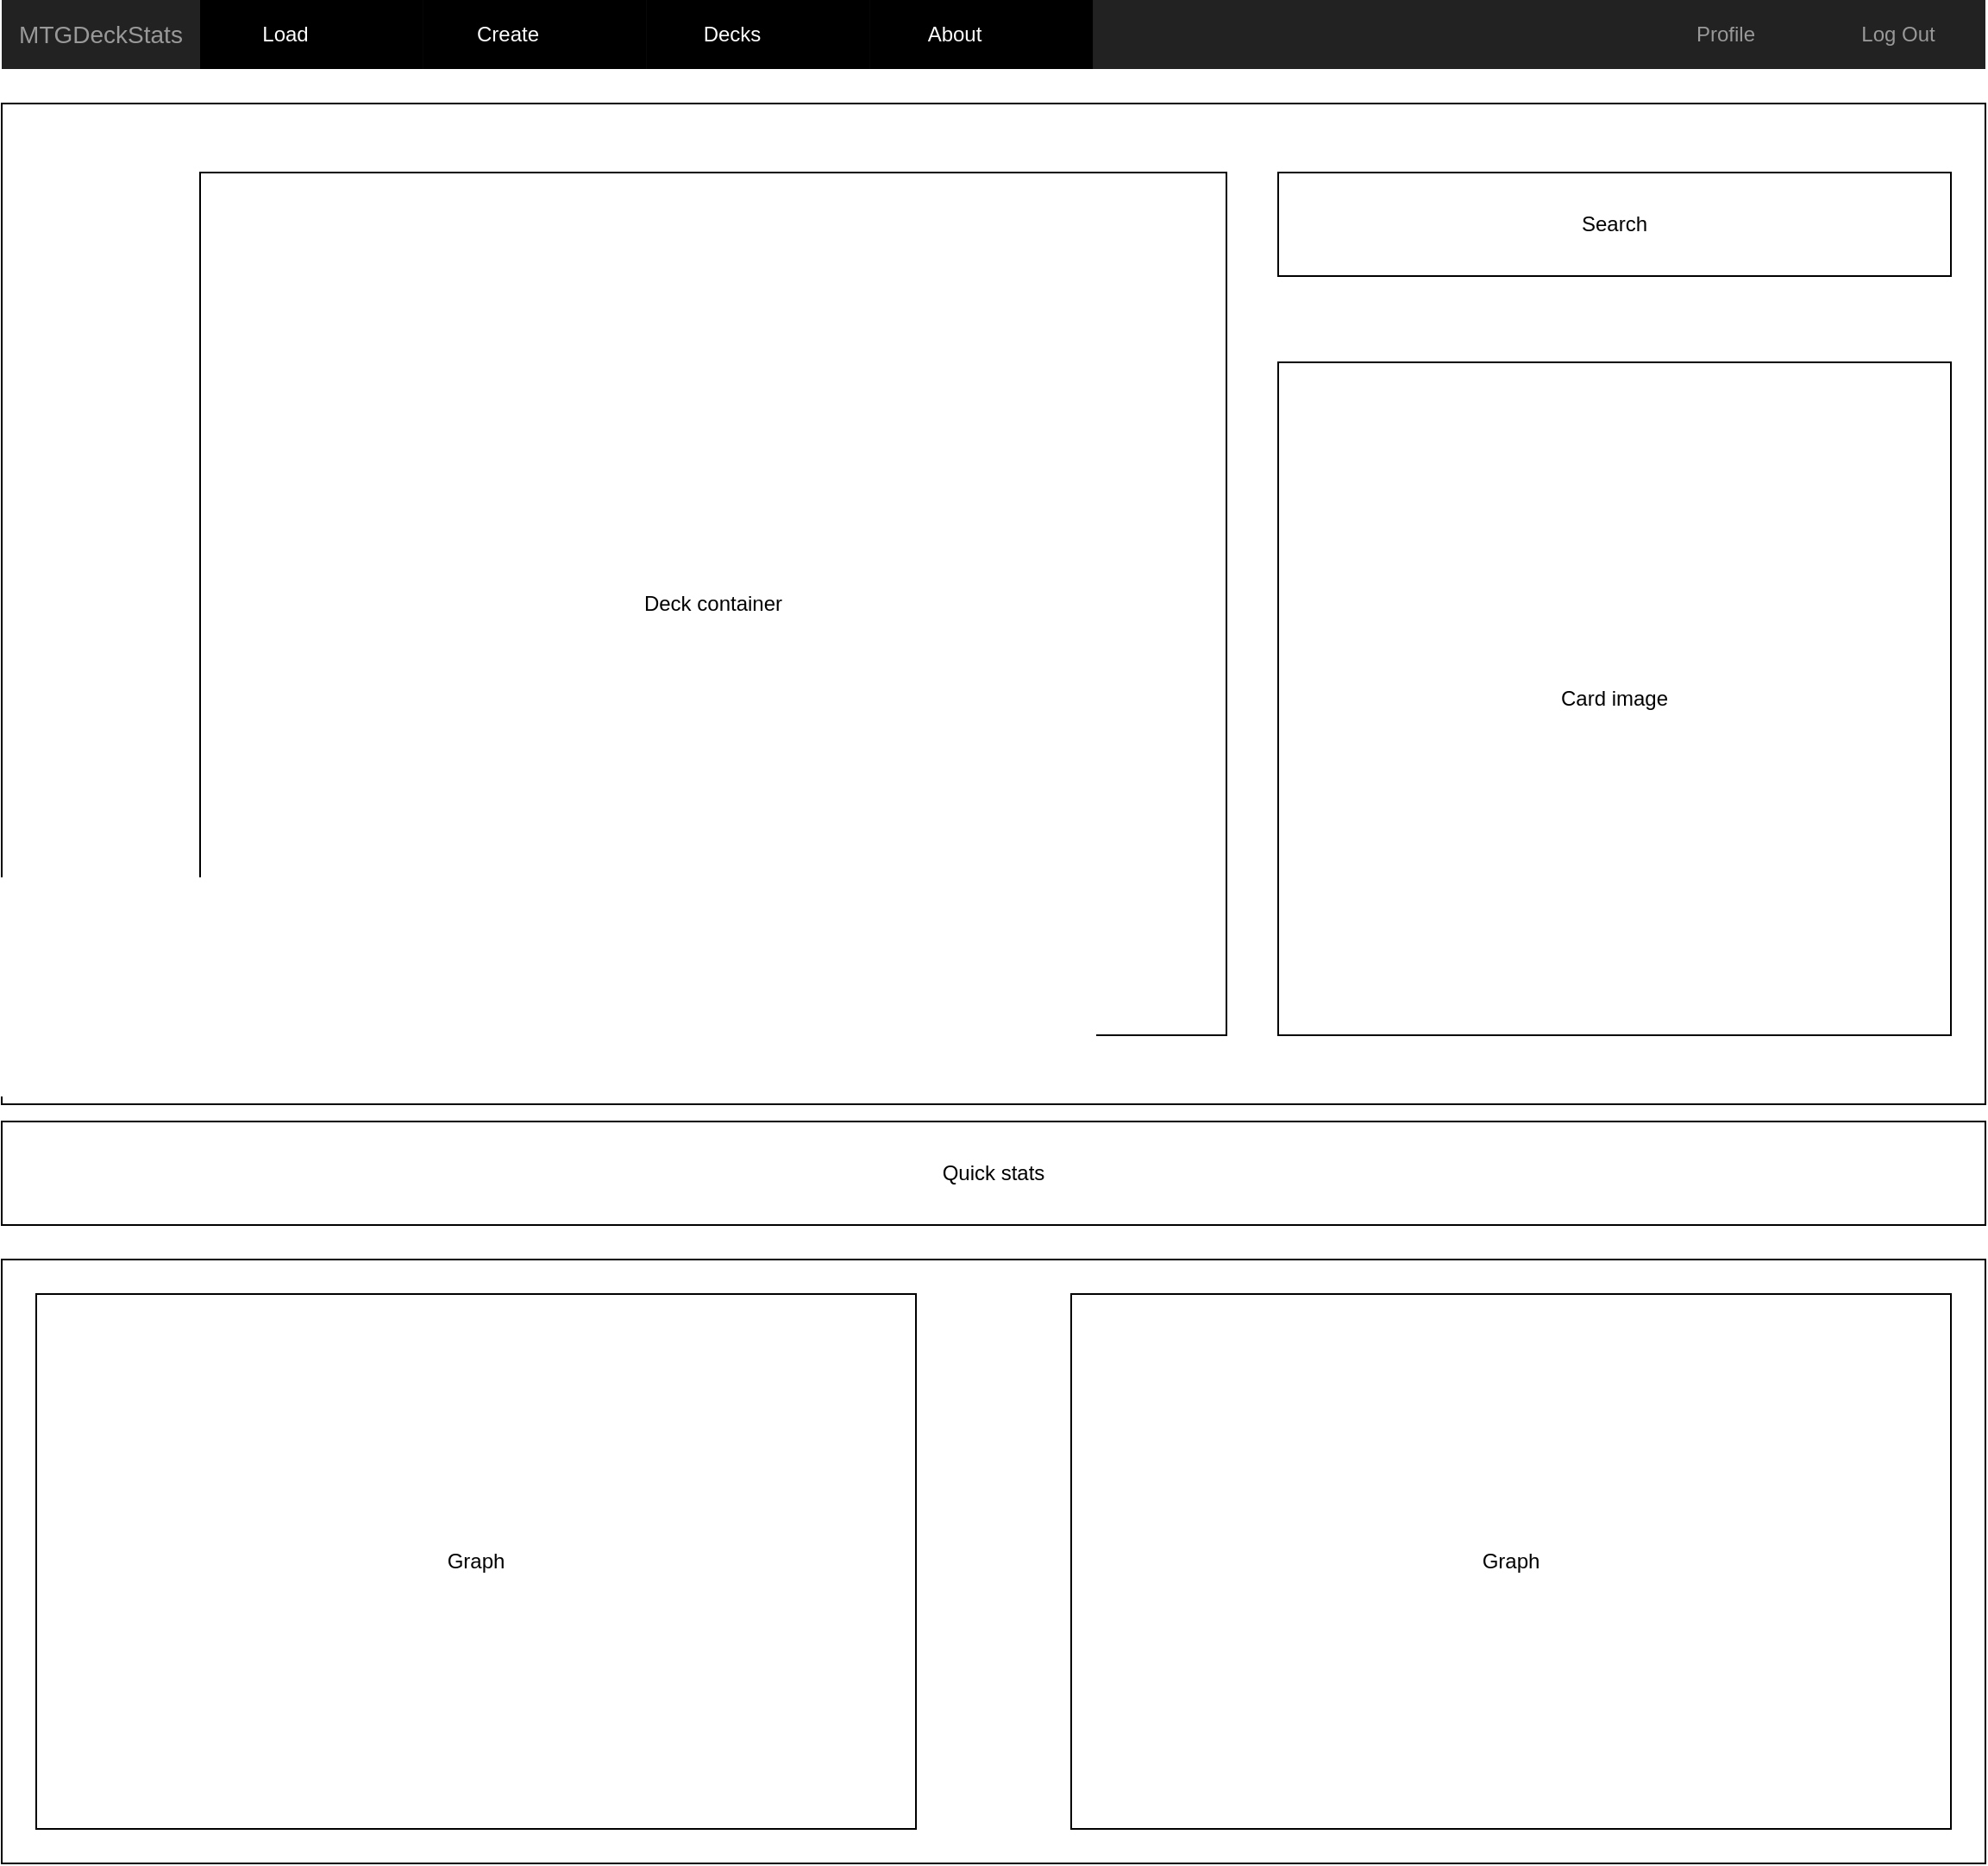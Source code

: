 <mxfile version="27.0.2">
  <diagram id="qMxwrovremqZ_A7BIrfU" name="Page-3">
    <mxGraphModel dx="1250" dy="913" grid="1" gridSize="10" guides="1" tooltips="1" connect="1" arrows="1" fold="1" page="1" pageScale="1" pageWidth="827" pageHeight="1169" math="0" shadow="0">
      <root>
        <mxCell id="0" />
        <mxCell id="1" parent="0" />
        <mxCell id="tes-_cm7jWGNDC9VSKWC-1" value="" style="html=1;shadow=0;dashed=0;shape=mxgraph.bootstrap.rect;fillColor=#222222;strokeColor=none;whiteSpace=wrap;rounded=0;fontSize=12;fontColor=#000000;align=center;" parent="1" vertex="1">
          <mxGeometry x="40" y="70" width="1150" height="40" as="geometry" />
        </mxCell>
        <mxCell id="tes-_cm7jWGNDC9VSKWC-2" value="MTGDeckStats" style="html=1;shadow=0;dashed=0;fillColor=none;strokeColor=none;shape=mxgraph.bootstrap.rect;fontColor=#999999;fontSize=14;whiteSpace=wrap;" parent="tes-_cm7jWGNDC9VSKWC-1" vertex="1">
          <mxGeometry width="115" height="40" as="geometry" />
        </mxCell>
        <mxCell id="tes-_cm7jWGNDC9VSKWC-3" value="Load" style="html=1;shadow=0;dashed=0;shape=mxgraph.bootstrap.rect;fillColor=#000000;strokeColor=none;fontColor=#ffffff;spacingRight=30;whiteSpace=wrap;" parent="tes-_cm7jWGNDC9VSKWC-1" vertex="1">
          <mxGeometry x="115" width="129.375" height="40" as="geometry" />
        </mxCell>
        <mxCell id="tes-_cm7jWGNDC9VSKWC-4" value="Profile" style="html=1;shadow=0;dashed=0;fillColor=none;strokeColor=none;shape=mxgraph.bootstrap.rect;fontColor=#999999;whiteSpace=wrap;" parent="tes-_cm7jWGNDC9VSKWC-1" vertex="1">
          <mxGeometry x="948.75" width="100.625" height="40" as="geometry" />
        </mxCell>
        <mxCell id="tes-_cm7jWGNDC9VSKWC-5" value="Log Out" style="html=1;shadow=0;dashed=0;fillColor=none;strokeColor=none;shape=mxgraph.bootstrap.rect;fontColor=#999999;whiteSpace=wrap;" parent="tes-_cm7jWGNDC9VSKWC-1" vertex="1">
          <mxGeometry x="1049.375" width="100.625" height="40" as="geometry" />
        </mxCell>
        <mxCell id="tes-_cm7jWGNDC9VSKWC-6" value="Create" style="html=1;shadow=0;dashed=0;shape=mxgraph.bootstrap.rect;fillColor=#000000;strokeColor=none;fontColor=#ffffff;spacingRight=30;whiteSpace=wrap;" parent="tes-_cm7jWGNDC9VSKWC-1" vertex="1">
          <mxGeometry x="244.38" width="129.375" height="40" as="geometry" />
        </mxCell>
        <mxCell id="tes-_cm7jWGNDC9VSKWC-7" value="About" style="html=1;shadow=0;dashed=0;shape=mxgraph.bootstrap.rect;fillColor=#000000;strokeColor=none;fontColor=#ffffff;spacingRight=30;whiteSpace=wrap;" parent="tes-_cm7jWGNDC9VSKWC-1" vertex="1">
          <mxGeometry x="503.14" width="129.375" height="40" as="geometry" />
        </mxCell>
        <mxCell id="7F9GTDTQDLlO-z_0g_ke-5" value="Decks" style="html=1;shadow=0;dashed=0;shape=mxgraph.bootstrap.rect;fillColor=#000000;strokeColor=none;fontColor=#ffffff;spacingRight=30;whiteSpace=wrap;" parent="tes-_cm7jWGNDC9VSKWC-1" vertex="1">
          <mxGeometry x="373.76" width="129.375" height="40" as="geometry" />
        </mxCell>
        <mxCell id="7F9GTDTQDLlO-z_0g_ke-1" value="" style="rounded=0;whiteSpace=wrap;html=1;" parent="1" vertex="1">
          <mxGeometry x="40" y="130" width="1150" height="580" as="geometry" />
        </mxCell>
        <mxCell id="7F9GTDTQDLlO-z_0g_ke-2" value="Card image" style="rounded=0;whiteSpace=wrap;html=1;" parent="1" vertex="1">
          <mxGeometry x="780" y="280" width="390" height="390" as="geometry" />
        </mxCell>
        <mxCell id="7F9GTDTQDLlO-z_0g_ke-3" value="Search" style="rounded=0;whiteSpace=wrap;html=1;" parent="1" vertex="1">
          <mxGeometry x="780" y="170" width="390" height="60" as="geometry" />
        </mxCell>
        <mxCell id="7F9GTDTQDLlO-z_0g_ke-4" value="Deck container" style="rounded=0;whiteSpace=wrap;html=1;" parent="1" vertex="1">
          <mxGeometry x="155" y="170" width="595" height="500" as="geometry" />
        </mxCell>
        <mxCell id="FZpAMuomBXZMg0s2uX9M-1" value="Quick stats" style="rounded=0;whiteSpace=wrap;html=1;" parent="1" vertex="1">
          <mxGeometry x="40" y="720" width="1150" height="60" as="geometry" />
        </mxCell>
        <mxCell id="FZpAMuomBXZMg0s2uX9M-2" value="" style="rounded=0;whiteSpace=wrap;html=1;" parent="1" vertex="1">
          <mxGeometry x="40" y="800" width="1150" height="350" as="geometry" />
        </mxCell>
        <mxCell id="FZpAMuomBXZMg0s2uX9M-4" value="Graph" style="rounded=0;whiteSpace=wrap;html=1;" parent="1" vertex="1">
          <mxGeometry x="660" y="820" width="510" height="310" as="geometry" />
        </mxCell>
        <mxCell id="FZpAMuomBXZMg0s2uX9M-5" value="Graph" style="rounded=0;whiteSpace=wrap;html=1;" parent="1" vertex="1">
          <mxGeometry x="60" y="820" width="510" height="310" as="geometry" />
        </mxCell>
      </root>
    </mxGraphModel>
  </diagram>
</mxfile>

